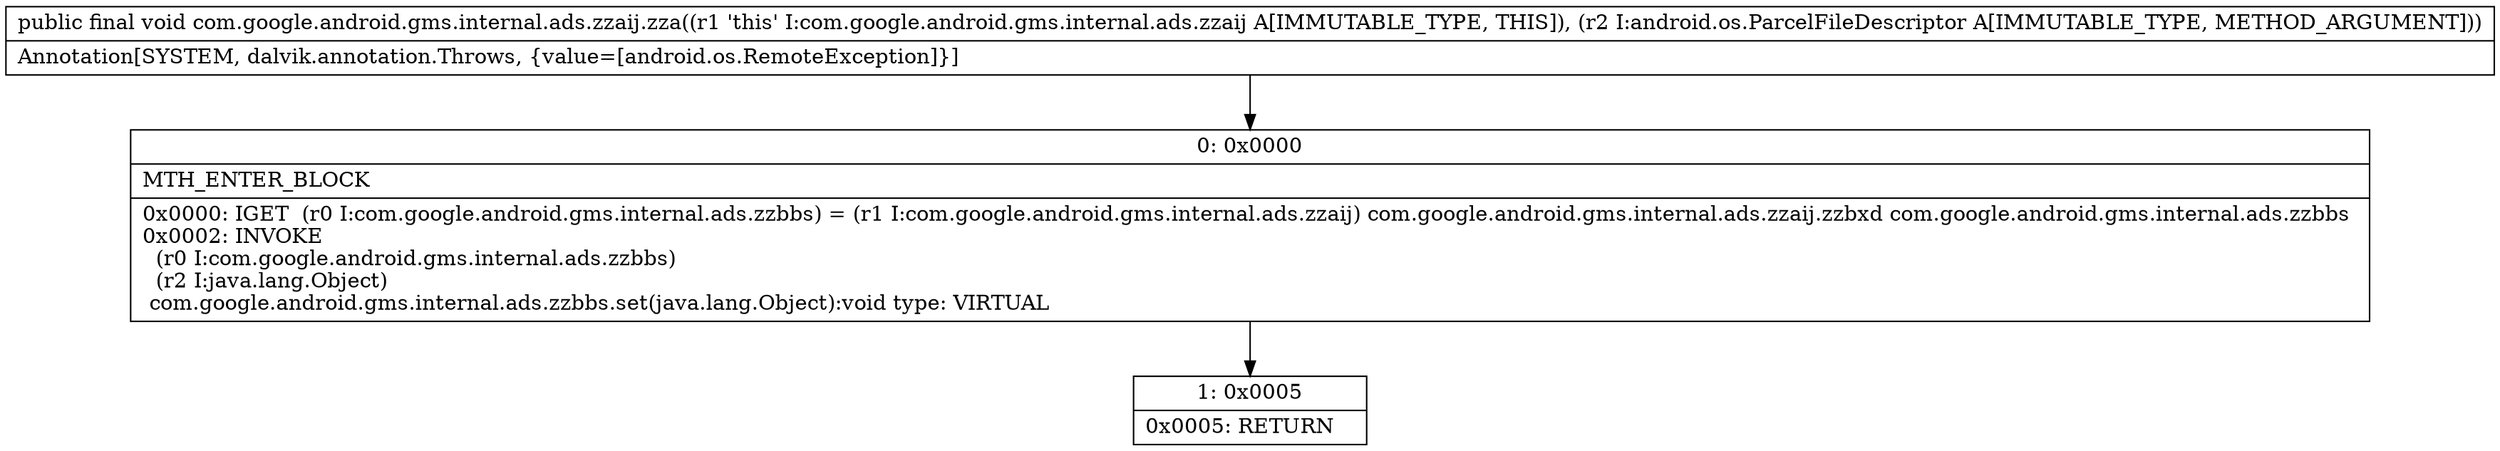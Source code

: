 digraph "CFG forcom.google.android.gms.internal.ads.zzaij.zza(Landroid\/os\/ParcelFileDescriptor;)V" {
Node_0 [shape=record,label="{0\:\ 0x0000|MTH_ENTER_BLOCK\l|0x0000: IGET  (r0 I:com.google.android.gms.internal.ads.zzbbs) = (r1 I:com.google.android.gms.internal.ads.zzaij) com.google.android.gms.internal.ads.zzaij.zzbxd com.google.android.gms.internal.ads.zzbbs \l0x0002: INVOKE  \l  (r0 I:com.google.android.gms.internal.ads.zzbbs)\l  (r2 I:java.lang.Object)\l com.google.android.gms.internal.ads.zzbbs.set(java.lang.Object):void type: VIRTUAL \l}"];
Node_1 [shape=record,label="{1\:\ 0x0005|0x0005: RETURN   \l}"];
MethodNode[shape=record,label="{public final void com.google.android.gms.internal.ads.zzaij.zza((r1 'this' I:com.google.android.gms.internal.ads.zzaij A[IMMUTABLE_TYPE, THIS]), (r2 I:android.os.ParcelFileDescriptor A[IMMUTABLE_TYPE, METHOD_ARGUMENT]))  | Annotation[SYSTEM, dalvik.annotation.Throws, \{value=[android.os.RemoteException]\}]\l}"];
MethodNode -> Node_0;
Node_0 -> Node_1;
}

